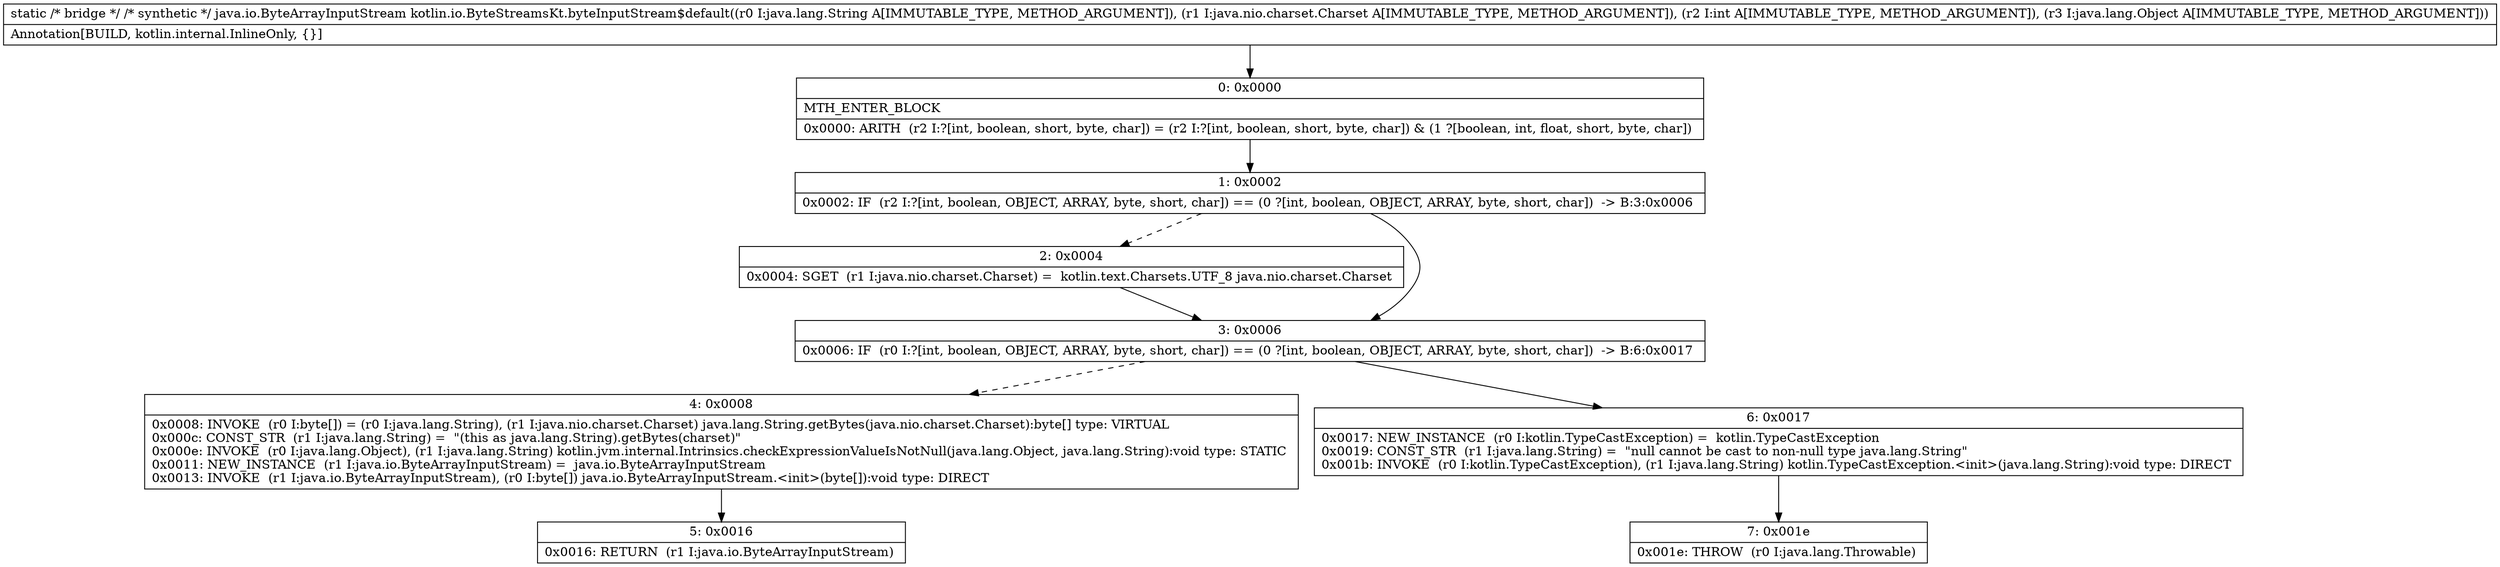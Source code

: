 digraph "CFG forkotlin.io.ByteStreamsKt.byteInputStream$default(Ljava\/lang\/String;Ljava\/nio\/charset\/Charset;ILjava\/lang\/Object;)Ljava\/io\/ByteArrayInputStream;" {
Node_0 [shape=record,label="{0\:\ 0x0000|MTH_ENTER_BLOCK\l|0x0000: ARITH  (r2 I:?[int, boolean, short, byte, char]) = (r2 I:?[int, boolean, short, byte, char]) & (1 ?[boolean, int, float, short, byte, char]) \l}"];
Node_1 [shape=record,label="{1\:\ 0x0002|0x0002: IF  (r2 I:?[int, boolean, OBJECT, ARRAY, byte, short, char]) == (0 ?[int, boolean, OBJECT, ARRAY, byte, short, char])  \-\> B:3:0x0006 \l}"];
Node_2 [shape=record,label="{2\:\ 0x0004|0x0004: SGET  (r1 I:java.nio.charset.Charset) =  kotlin.text.Charsets.UTF_8 java.nio.charset.Charset \l}"];
Node_3 [shape=record,label="{3\:\ 0x0006|0x0006: IF  (r0 I:?[int, boolean, OBJECT, ARRAY, byte, short, char]) == (0 ?[int, boolean, OBJECT, ARRAY, byte, short, char])  \-\> B:6:0x0017 \l}"];
Node_4 [shape=record,label="{4\:\ 0x0008|0x0008: INVOKE  (r0 I:byte[]) = (r0 I:java.lang.String), (r1 I:java.nio.charset.Charset) java.lang.String.getBytes(java.nio.charset.Charset):byte[] type: VIRTUAL \l0x000c: CONST_STR  (r1 I:java.lang.String) =  \"(this as java.lang.String).getBytes(charset)\" \l0x000e: INVOKE  (r0 I:java.lang.Object), (r1 I:java.lang.String) kotlin.jvm.internal.Intrinsics.checkExpressionValueIsNotNull(java.lang.Object, java.lang.String):void type: STATIC \l0x0011: NEW_INSTANCE  (r1 I:java.io.ByteArrayInputStream) =  java.io.ByteArrayInputStream \l0x0013: INVOKE  (r1 I:java.io.ByteArrayInputStream), (r0 I:byte[]) java.io.ByteArrayInputStream.\<init\>(byte[]):void type: DIRECT \l}"];
Node_5 [shape=record,label="{5\:\ 0x0016|0x0016: RETURN  (r1 I:java.io.ByteArrayInputStream) \l}"];
Node_6 [shape=record,label="{6\:\ 0x0017|0x0017: NEW_INSTANCE  (r0 I:kotlin.TypeCastException) =  kotlin.TypeCastException \l0x0019: CONST_STR  (r1 I:java.lang.String) =  \"null cannot be cast to non\-null type java.lang.String\" \l0x001b: INVOKE  (r0 I:kotlin.TypeCastException), (r1 I:java.lang.String) kotlin.TypeCastException.\<init\>(java.lang.String):void type: DIRECT \l}"];
Node_7 [shape=record,label="{7\:\ 0x001e|0x001e: THROW  (r0 I:java.lang.Throwable) \l}"];
MethodNode[shape=record,label="{static \/* bridge *\/ \/* synthetic *\/ java.io.ByteArrayInputStream kotlin.io.ByteStreamsKt.byteInputStream$default((r0 I:java.lang.String A[IMMUTABLE_TYPE, METHOD_ARGUMENT]), (r1 I:java.nio.charset.Charset A[IMMUTABLE_TYPE, METHOD_ARGUMENT]), (r2 I:int A[IMMUTABLE_TYPE, METHOD_ARGUMENT]), (r3 I:java.lang.Object A[IMMUTABLE_TYPE, METHOD_ARGUMENT]))  | Annotation[BUILD, kotlin.internal.InlineOnly, \{\}]\l}"];
MethodNode -> Node_0;
Node_0 -> Node_1;
Node_1 -> Node_2[style=dashed];
Node_1 -> Node_3;
Node_2 -> Node_3;
Node_3 -> Node_4[style=dashed];
Node_3 -> Node_6;
Node_4 -> Node_5;
Node_6 -> Node_7;
}

